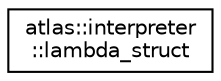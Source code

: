 digraph "Graphical Class Hierarchy"
{
  edge [fontname="Helvetica",fontsize="10",labelfontname="Helvetica",labelfontsize="10"];
  node [fontname="Helvetica",fontsize="10",shape=record];
  rankdir="LR";
  Node1 [label="atlas::interpreter\l::lambda_struct",height=0.2,width=0.4,color="black", fillcolor="white", style="filled",URL="$structatlas_1_1interpreter_1_1lambda__struct.html"];
}

